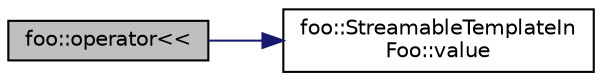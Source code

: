 digraph "foo::operator&lt;&lt;"
{
  edge [fontname="Helvetica",fontsize="10",labelfontname="Helvetica",labelfontsize="10"];
  node [fontname="Helvetica",fontsize="10",shape=record];
  rankdir="LR";
  Node2 [label="foo::operator\<\<",height=0.2,width=0.4,color="black", fillcolor="grey75", style="filled", fontcolor="black"];
  Node2 -> Node3 [color="midnightblue",fontsize="10",style="solid",fontname="Helvetica"];
  Node3 [label="foo::StreamableTemplateIn\lFoo::value",height=0.2,width=0.4,color="black", fillcolor="white", style="filled",URL="$d6/dd1/classfoo_1_1_streamable_template_in_foo.html#aa6e29a9a298014ce74c65423b6985023"];
}

